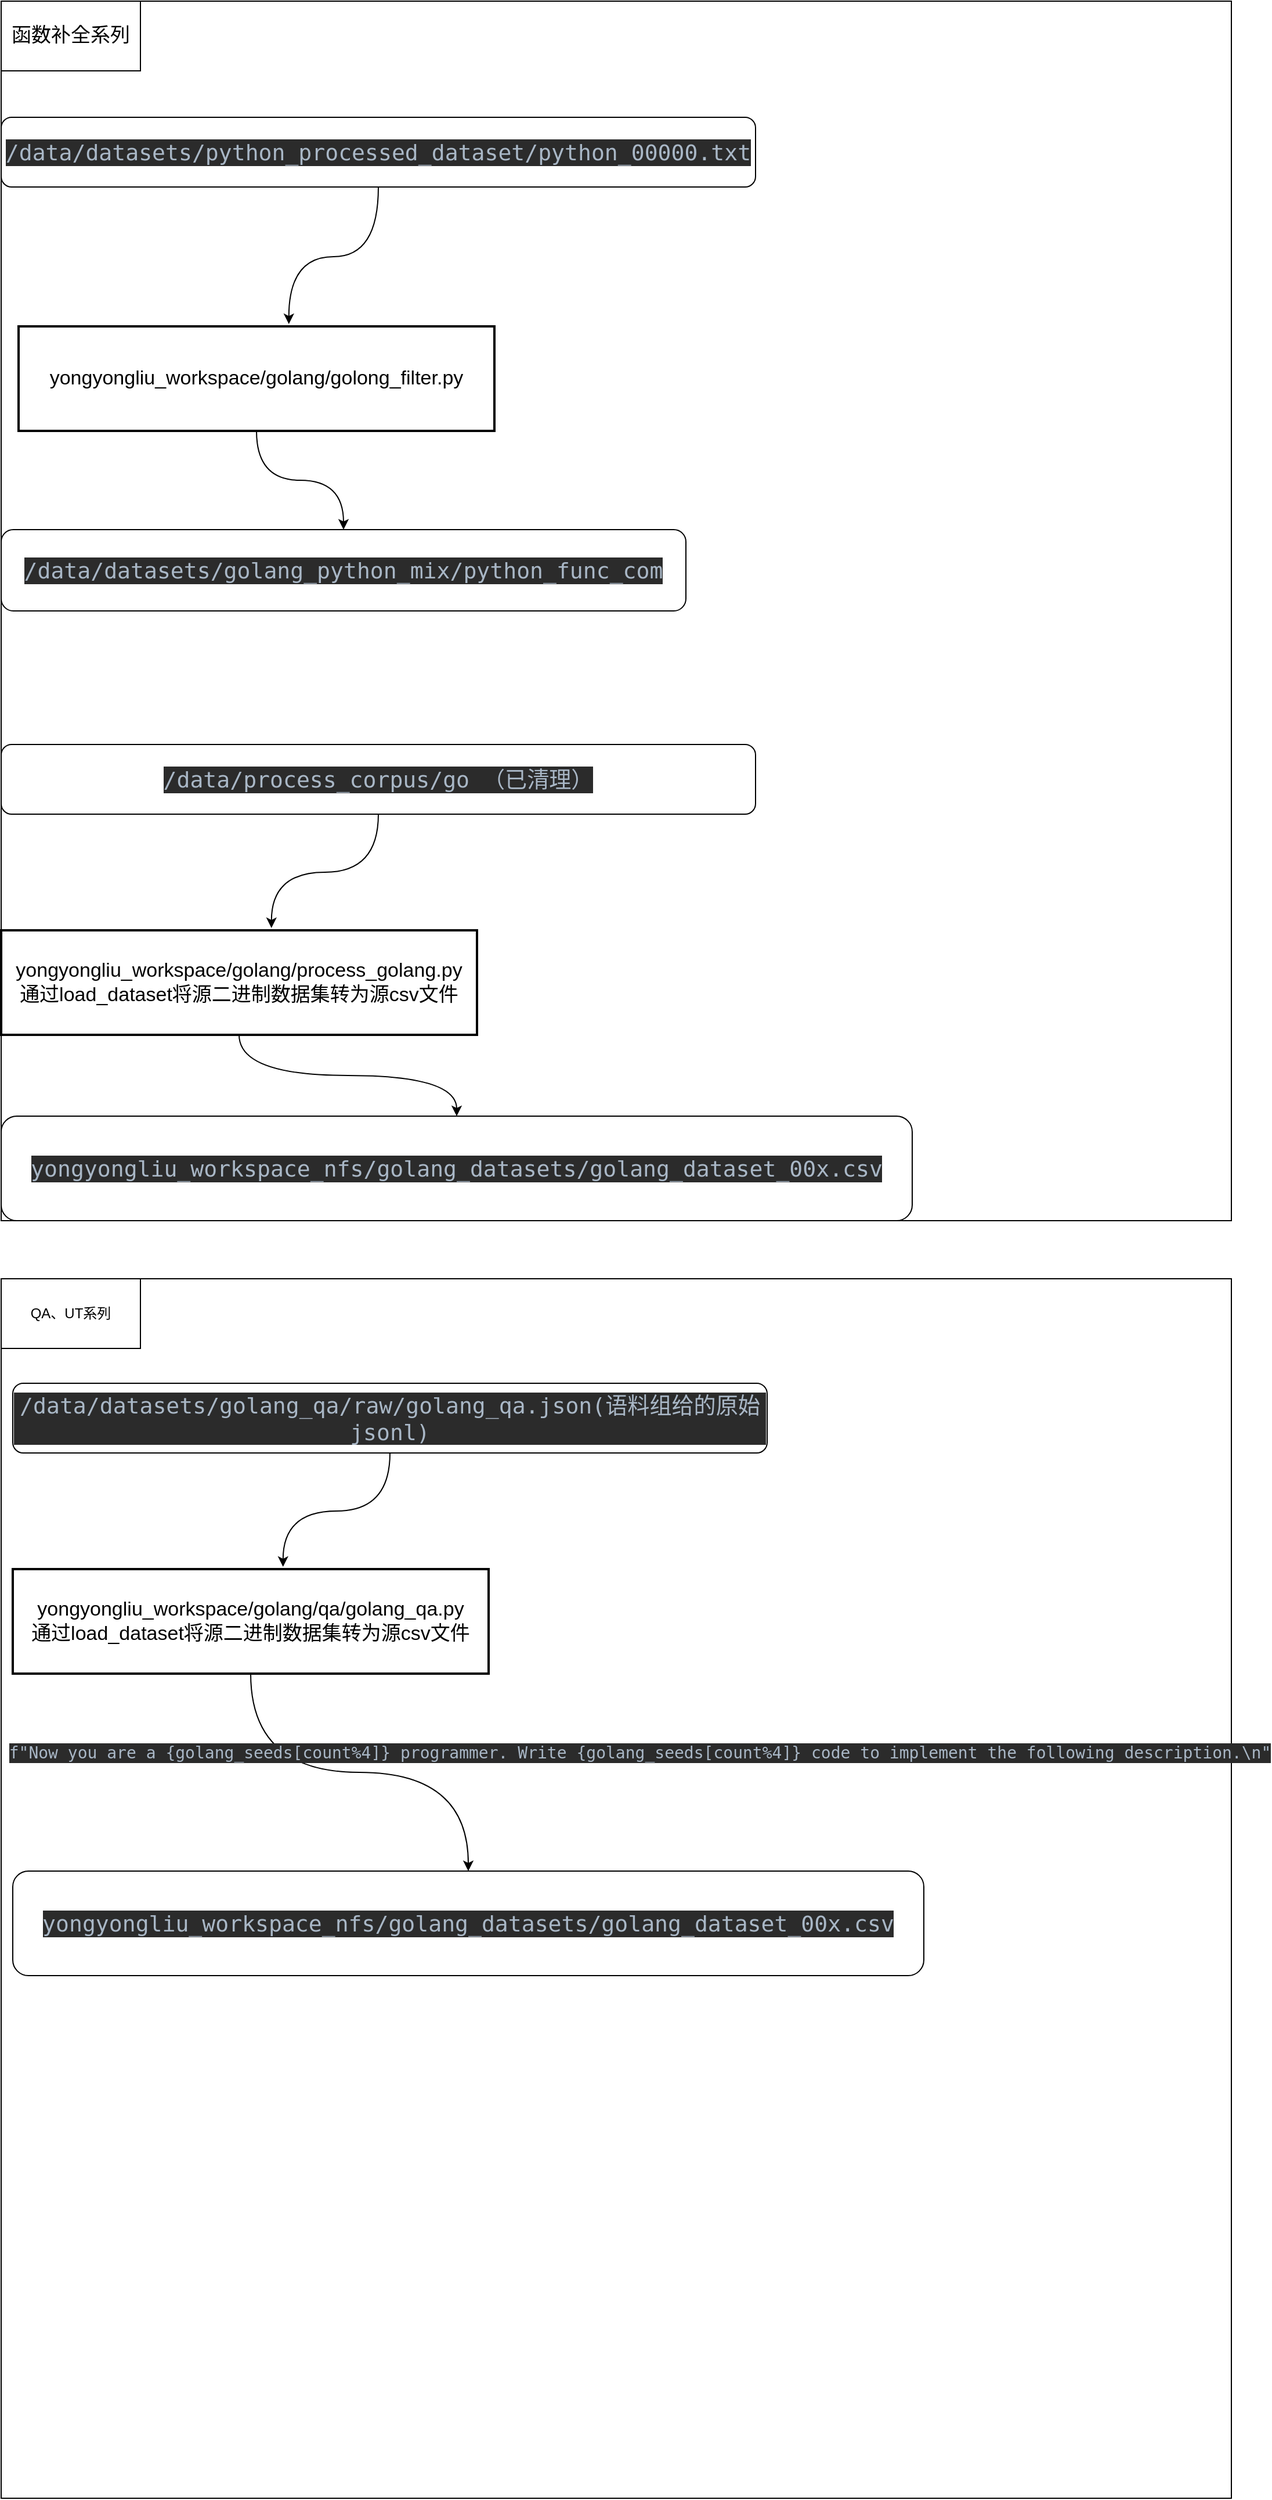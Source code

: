 <mxfile version="21.3.8" type="github">
  <diagram name="Page-1" id="lMY-sMkPxDxuLvX3BMbK">
    <mxGraphModel dx="2092" dy="795" grid="1" gridSize="10" guides="1" tooltips="1" connect="1" arrows="1" fold="1" page="1" pageScale="1" pageWidth="850" pageHeight="1100" math="0" shadow="0">
      <root>
        <mxCell id="0" />
        <mxCell id="1" parent="0" />
        <mxCell id="CvFmvvVTMCm7SmgXRJdy-15" value="" style="rounded=0;whiteSpace=wrap;html=1;" vertex="1" parent="1">
          <mxGeometry y="60" width="1060" height="1050" as="geometry" />
        </mxCell>
        <mxCell id="CvFmvvVTMCm7SmgXRJdy-8" style="edgeStyle=orthogonalEdgeStyle;rounded=0;orthogonalLoop=1;jettySize=auto;html=1;exitX=0.5;exitY=1;exitDx=0;exitDy=0;entryX=0.568;entryY=-0.022;entryDx=0;entryDy=0;entryPerimeter=0;curved=1;" edge="1" parent="1" source="CvFmvvVTMCm7SmgXRJdy-1" target="CvFmvvVTMCm7SmgXRJdy-6">
          <mxGeometry relative="1" as="geometry" />
        </mxCell>
        <mxCell id="CvFmvvVTMCm7SmgXRJdy-1" value="&lt;div style=&quot;background-color: rgb(43, 43, 43); color: rgb(169, 183, 198); font-family: &amp;quot;JetBrains Mono&amp;quot;, monospace; font-size: 14.3pt;&quot;&gt;/data/datasets/python_processed_dataset/python_00000.txt&lt;/div&gt;" style="rounded=1;whiteSpace=wrap;html=1;" vertex="1" parent="1">
          <mxGeometry y="160" width="650" height="60" as="geometry" />
        </mxCell>
        <mxCell id="CvFmvvVTMCm7SmgXRJdy-9" style="edgeStyle=orthogonalEdgeStyle;rounded=0;orthogonalLoop=1;jettySize=auto;html=1;exitX=0.5;exitY=1;exitDx=0;exitDy=0;curved=1;" edge="1" parent="1" source="CvFmvvVTMCm7SmgXRJdy-6" target="CvFmvvVTMCm7SmgXRJdy-7">
          <mxGeometry relative="1" as="geometry" />
        </mxCell>
        <mxCell id="CvFmvvVTMCm7SmgXRJdy-6" value="yongyongliu_workspace/golang/golong_filter.py" style="rounded=0;whiteSpace=wrap;html=1;strokeWidth=2;fontSize=17;" vertex="1" parent="1">
          <mxGeometry x="15" y="340" width="410" height="90" as="geometry" />
        </mxCell>
        <mxCell id="CvFmvvVTMCm7SmgXRJdy-7" value="&lt;div style=&quot;background-color: rgb(43, 43, 43); color: rgb(169, 183, 198); font-family: &amp;quot;JetBrains Mono&amp;quot;, monospace; font-size: 14.3pt;&quot;&gt;/data/datasets/golang_python_mix/python_func_com&lt;/div&gt;" style="rounded=1;whiteSpace=wrap;html=1;" vertex="1" parent="1">
          <mxGeometry y="515" width="590" height="70" as="geometry" />
        </mxCell>
        <mxCell id="CvFmvvVTMCm7SmgXRJdy-10" style="edgeStyle=orthogonalEdgeStyle;rounded=0;orthogonalLoop=1;jettySize=auto;html=1;exitX=0.5;exitY=1;exitDx=0;exitDy=0;entryX=0.568;entryY=-0.022;entryDx=0;entryDy=0;entryPerimeter=0;curved=1;" edge="1" parent="1" source="CvFmvvVTMCm7SmgXRJdy-11" target="CvFmvvVTMCm7SmgXRJdy-13">
          <mxGeometry relative="1" as="geometry" />
        </mxCell>
        <mxCell id="CvFmvvVTMCm7SmgXRJdy-11" value="&lt;div style=&quot;background-color: rgb(43, 43, 43); color: rgb(169, 183, 198); font-family: &amp;quot;JetBrains Mono&amp;quot;, monospace; font-size: 14.3pt;&quot;&gt;&lt;div style=&quot;font-size: 14.3pt;&quot;&gt;/data/process_corpus/go （已清理）&lt;/div&gt;&lt;/div&gt;" style="rounded=1;whiteSpace=wrap;html=1;" vertex="1" parent="1">
          <mxGeometry y="700" width="650" height="60" as="geometry" />
        </mxCell>
        <mxCell id="CvFmvvVTMCm7SmgXRJdy-12" style="edgeStyle=orthogonalEdgeStyle;rounded=0;orthogonalLoop=1;jettySize=auto;html=1;exitX=0.5;exitY=1;exitDx=0;exitDy=0;curved=1;" edge="1" parent="1" source="CvFmvvVTMCm7SmgXRJdy-13" target="CvFmvvVTMCm7SmgXRJdy-14">
          <mxGeometry relative="1" as="geometry" />
        </mxCell>
        <mxCell id="CvFmvvVTMCm7SmgXRJdy-13" value="yongyongliu_workspace/golang/process_golang.py&lt;br&gt;通过load_dataset将源二进制数据集转为源csv文件" style="rounded=0;whiteSpace=wrap;html=1;strokeWidth=2;fontSize=17;" vertex="1" parent="1">
          <mxGeometry y="860" width="410" height="90" as="geometry" />
        </mxCell>
        <mxCell id="CvFmvvVTMCm7SmgXRJdy-14" value="&lt;div style=&quot;background-color: rgb(43, 43, 43); color: rgb(169, 183, 198); font-family: &amp;quot;JetBrains Mono&amp;quot;, monospace; font-size: 14.3pt;&quot;&gt;yongyongliu_workspace_nfs/golang_datasets/golang_dataset_00x.csv&lt;/div&gt;" style="rounded=1;whiteSpace=wrap;html=1;" vertex="1" parent="1">
          <mxGeometry y="1020" width="785" height="90" as="geometry" />
        </mxCell>
        <mxCell id="CvFmvvVTMCm7SmgXRJdy-16" value="&lt;font style=&quot;font-size: 17px;&quot;&gt;函数补全系列&lt;/font&gt;" style="rounded=0;whiteSpace=wrap;html=1;" vertex="1" parent="1">
          <mxGeometry y="60" width="120" height="60" as="geometry" />
        </mxCell>
        <mxCell id="CvFmvvVTMCm7SmgXRJdy-17" value="" style="rounded=0;whiteSpace=wrap;html=1;" vertex="1" parent="1">
          <mxGeometry y="1160" width="1060" height="1050" as="geometry" />
        </mxCell>
        <mxCell id="CvFmvvVTMCm7SmgXRJdy-18" value="QA、UT系列" style="rounded=0;whiteSpace=wrap;html=1;" vertex="1" parent="1">
          <mxGeometry y="1160" width="120" height="60" as="geometry" />
        </mxCell>
        <mxCell id="CvFmvvVTMCm7SmgXRJdy-19" style="edgeStyle=orthogonalEdgeStyle;rounded=0;orthogonalLoop=1;jettySize=auto;html=1;exitX=0.5;exitY=1;exitDx=0;exitDy=0;entryX=0.568;entryY=-0.022;entryDx=0;entryDy=0;entryPerimeter=0;curved=1;" edge="1" parent="1" source="CvFmvvVTMCm7SmgXRJdy-20" target="CvFmvvVTMCm7SmgXRJdy-22">
          <mxGeometry relative="1" as="geometry" />
        </mxCell>
        <mxCell id="CvFmvvVTMCm7SmgXRJdy-20" value="&lt;div style=&quot;background-color: rgb(43, 43, 43); color: rgb(169, 183, 198); font-family: &amp;quot;JetBrains Mono&amp;quot;, monospace; font-size: 14.3pt;&quot;&gt;&lt;div style=&quot;font-size: 14.3pt;&quot;&gt;&lt;div style=&quot;font-size: 14.3pt;&quot;&gt;/data/datasets/golang_qa/raw/golang_qa.json(语料组给的原始jsonl)&lt;/div&gt;&lt;/div&gt;&lt;/div&gt;" style="rounded=1;whiteSpace=wrap;html=1;" vertex="1" parent="1">
          <mxGeometry x="10" y="1250" width="650" height="60" as="geometry" />
        </mxCell>
        <mxCell id="CvFmvvVTMCm7SmgXRJdy-21" style="edgeStyle=orthogonalEdgeStyle;rounded=0;orthogonalLoop=1;jettySize=auto;html=1;exitX=0.5;exitY=1;exitDx=0;exitDy=0;curved=1;" edge="1" parent="1" source="CvFmvvVTMCm7SmgXRJdy-22" target="CvFmvvVTMCm7SmgXRJdy-23">
          <mxGeometry relative="1" as="geometry" />
        </mxCell>
        <mxCell id="CvFmvvVTMCm7SmgXRJdy-24" value="&lt;div style=&quot;background-color: rgb(43, 43, 43); color: rgb(169, 183, 198); font-family: &amp;quot;JetBrains Mono&amp;quot;, monospace;&quot;&gt;&lt;font style=&quot;font-size: 14px;&quot;&gt;f&quot;Now&amp;nbsp;you&amp;nbsp;are&amp;nbsp;a&amp;nbsp;{golang_seeds[count%4]} programmer. Write {golang_seeds[count%4]} code to implement the following description.\n&quot;&lt;/font&gt;&lt;/div&gt;" style="edgeLabel;html=1;align=center;verticalAlign=middle;resizable=0;points=[];" vertex="1" connectable="0" parent="CvFmvvVTMCm7SmgXRJdy-21">
          <mxGeometry x="-0.345" y="18" relative="1" as="geometry">
            <mxPoint x="303" y="1" as="offset" />
          </mxGeometry>
        </mxCell>
        <mxCell id="CvFmvvVTMCm7SmgXRJdy-22" value="yongyongliu_workspace/golang/qa/golang_qa.py&lt;br&gt;通过load_dataset将源二进制数据集转为源csv文件" style="rounded=0;whiteSpace=wrap;html=1;strokeWidth=2;fontSize=17;" vertex="1" parent="1">
          <mxGeometry x="10" y="1410" width="410" height="90" as="geometry" />
        </mxCell>
        <mxCell id="CvFmvvVTMCm7SmgXRJdy-23" value="&lt;div style=&quot;background-color: rgb(43, 43, 43); color: rgb(169, 183, 198); font-family: &amp;quot;JetBrains Mono&amp;quot;, monospace; font-size: 14.3pt;&quot;&gt;yongyongliu_workspace_nfs/golang_datasets/golang_dataset_00x.csv&lt;/div&gt;" style="rounded=1;whiteSpace=wrap;html=1;" vertex="1" parent="1">
          <mxGeometry x="10" y="1670" width="785" height="90" as="geometry" />
        </mxCell>
      </root>
    </mxGraphModel>
  </diagram>
</mxfile>
